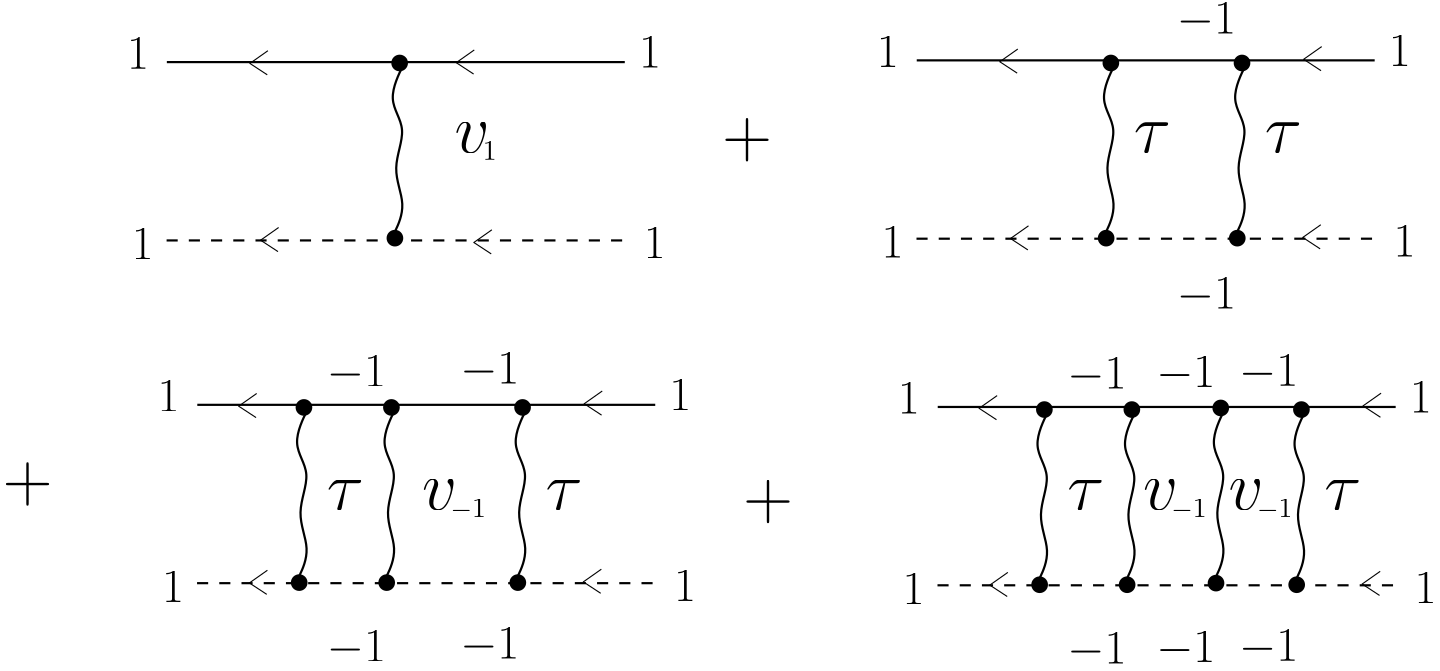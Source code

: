 <?xml version="1.0"?>
<!DOCTYPE ipe SYSTEM "ipe.dtd">
<ipe version="70010" creator="Ipe 7.0.10">
<info created="D:20111223121457" modified="D:20111223122708"/>
<ipestyle name="basic">
<symbol name="arrow/arc(spx)">
<path stroke="sym-stroke" fill="sym-stroke" pen="sym-pen">
0 0 m
-1 0.333 l
-1 -0.333 l
h
</path>
</symbol>
<symbol name="arrow/farc(spx)">
<path stroke="sym-stroke" fill="white" pen="sym-pen">
0 0 m
-1 0.333 l
-1 -0.333 l
h
</path>
</symbol>
<symbol name="mark/circle(sx)" transformations="translations">
<path fill="sym-stroke">
0.6 0 0 0.6 0 0 e
0.4 0 0 0.4 0 0 e
</path>
</symbol>
<symbol name="mark/disk(sx)" transformations="translations">
<path fill="sym-stroke">
0.6 0 0 0.6 0 0 e
</path>
</symbol>
<symbol name="mark/fdisk(sfx)" transformations="translations">
<group>
<path fill="sym-stroke" fillrule="eofill">
0.6 0 0 0.6 0 0 e
0.4 0 0 0.4 0 0 e
</path>
<path fill="sym-fill">
0.4 0 0 0.4 0 0 e
</path>
</group>
</symbol>
<symbol name="mark/box(sx)" transformations="translations">
<path fill="sym-stroke" fillrule="eofill">
-0.6 -0.6 m
0.6 -0.6 l
0.6 0.6 l
-0.6 0.6 l
h
-0.4 -0.4 m
0.4 -0.4 l
0.4 0.4 l
-0.4 0.4 l
h
</path>
</symbol>
<symbol name="mark/square(sx)" transformations="translations">
<path fill="sym-stroke">
-0.6 -0.6 m
0.6 -0.6 l
0.6 0.6 l
-0.6 0.6 l
h
</path>
</symbol>
<symbol name="mark/fsquare(sfx)" transformations="translations">
<group>
<path fill="sym-stroke" fillrule="eofill">
-0.6 -0.6 m
0.6 -0.6 l
0.6 0.6 l
-0.6 0.6 l
h
-0.4 -0.4 m
0.4 -0.4 l
0.4 0.4 l
-0.4 0.4 l
h
</path>
<path fill="sym-fill">
-0.4 -0.4 m
0.4 -0.4 l
0.4 0.4 l
-0.4 0.4 l
h
</path>
</group>
</symbol>
<symbol name="mark/cross(sx)" transformations="translations">
<group>
<path fill="sym-stroke">
-0.43 -0.57 m
0.57 0.43 l
0.43 0.57 l
-0.57 -0.43 l
h
</path>
<path fill="sym-stroke">
-0.43 0.57 m
0.57 -0.43 l
0.43 -0.57 l
-0.57 0.43 l
h
</path>
</group>
</symbol>
<symbol name="arrow/fnormal(spx)">
<path stroke="sym-stroke" fill="white" pen="sym-pen">
0 0 m
-1 0.333 l
-1 -0.333 l
h
</path>
</symbol>
<symbol name="arrow/pointed(spx)">
<path stroke="sym-stroke" fill="sym-stroke" pen="sym-pen">
0 0 m
-1 0.333 l
-0.8 0 l
-1 -0.333 l
h
</path>
</symbol>
<symbol name="arrow/fpointed(spx)">
<path stroke="sym-stroke" fill="white" pen="sym-pen">
0 0 m
-1 0.333 l
-0.8 0 l
-1 -0.333 l
h
</path>
</symbol>
<symbol name="arrow/linear(spx)">
<path stroke="sym-stroke" pen="sym-pen">
-1 0.333 m
0 0 l
-1 -0.333 l
</path>
</symbol>
<symbol name="arrow/fdouble(spx)">
<path stroke="sym-stroke" fill="white" pen="sym-pen">
0 0 m
-1 0.333 l
-1 -0.333 l
h
-1 0 m
-2 0.333 l
-2 -0.333 l
h
</path>
</symbol>
<symbol name="arrow/double(spx)">
<path stroke="sym-stroke" fill="sym-stroke" pen="sym-pen">
0 0 m
-1 0.333 l
-1 -0.333 l
h
-1 0 m
-2 0.333 l
-2 -0.333 l
h
</path>
</symbol>
<pen name="heavier" value="0.8"/>
<pen name="fat" value="1.2"/>
<pen name="ultrafat" value="2"/>
<symbolsize name="large" value="5"/>
<symbolsize name="small" value="2"/>
<symbolsize name="tiny" value="1.1"/>
<arrowsize name="large" value="10"/>
<arrowsize name="small" value="5"/>
<arrowsize name="tiny" value="3"/>
<color name="red" value="1 0 0"/>
<color name="green" value="0 1 0"/>
<color name="blue" value="0 0 1"/>
<color name="yellow" value="1 1 0"/>
<color name="orange" value="1 0.647 0"/>
<color name="gold" value="1 0.843 0"/>
<color name="purple" value="0.627 0.125 0.941"/>
<color name="gray" value="0.745"/>
<color name="brown" value="0.647 0.165 0.165"/>
<color name="navy" value="0 0 0.502"/>
<color name="pink" value="1 0.753 0.796"/>
<color name="seagreen" value="0.18 0.545 0.341"/>
<color name="turquoise" value="0.251 0.878 0.816"/>
<color name="violet" value="0.933 0.51 0.933"/>
<color name="darkblue" value="0 0 0.545"/>
<color name="darkcyan" value="0 0.545 0.545"/>
<color name="darkgray" value="0.663"/>
<color name="darkgreen" value="0 0.392 0"/>
<color name="darkmagenta" value="0.545 0 0.545"/>
<color name="darkorange" value="1 0.549 0"/>
<color name="darkred" value="0.545 0 0"/>
<color name="lightblue" value="0.678 0.847 0.902"/>
<color name="lightcyan" value="0.878 1 1"/>
<color name="lightgray" value="0.827"/>
<color name="lightgreen" value="0.565 0.933 0.565"/>
<color name="lightyellow" value="1 1 0.878"/>
<dashstyle name="dashed" value="[4] 0"/>
<dashstyle name="dotted" value="[1 3] 0"/>
<dashstyle name="dash dotted" value="[4 2 1 2] 0"/>
<dashstyle name="dash dot dotted" value="[4 2 1 2 1 2] 0"/>
<textsize name="large" value="\large"/>
<textsize name="Large" value="\Large"/>
<textsize name="LARGE" value="\LARGE"/>
<textsize name="huge" value="\huge"/>
<textsize name="Huge" value="\Huge"/>
<textsize name="small" value="\small"/>
<textsize name="footnote" value="\footnotesize"/>
<textsize name="tiny" value="\tiny"/>
<textstyle name="center" begin="\begin{center}" end="\end{center}"/>
<textstyle name="itemize" begin="\begin{itemize}" end="\end{itemize}"/>
<textstyle name="item" begin="\begin{itemize}\item{}" end="\end{itemize}"/>
<gridsize name="4 pts" value="4"/>
<gridsize name="8 pts (~3 mm)" value="8"/>
<gridsize name="16 pts (~6 mm)" value="16"/>
<gridsize name="32 pts (~12 mm)" value="32"/>
<gridsize name="10 pts (~3.5 mm)" value="10"/>
<gridsize name="20 pts (~7 mm)" value="20"/>
<gridsize name="14 pts (~5 mm)" value="14"/>
<gridsize name="28 pts (~10 mm)" value="28"/>
<gridsize name="56 pts (~20 mm)" value="56"/>
<anglesize name="90 deg" value="90"/>
<anglesize name="60 deg" value="60"/>
<anglesize name="45 deg" value="45"/>
<anglesize name="30 deg" value="30"/>
<anglesize name="22.5 deg" value="22.5"/>
<tiling name="falling" angle="-60" step="4" width="1"/>
<tiling name="rising" angle="30" step="4" width="1"/>
</ipestyle>
<page>
<layer name="alpha"/>
<view layers="alpha" active="alpha"/>
<path layer="alpha" matrix="0.338725 0 0 5.53515 54.1688 -1851.99" stroke="black" fill="white" dash="dashed" pen="heavier">
51 386 m
539 386 l
</path>
<path matrix="0.33783 0 0 -1.16685 54.302 799.184" stroke="black" pen="heavier">
51 386 m
539 386 l
</path>
<group matrix="1 0 0 1 32.2479 -225.653">
<path stroke="black" fill="white" pen="heavier" cap="1">
125.365 575.24 m
117.98 560.469
126.502 550.811
119.684 536.041
125.933 522.974
120.82 512.18 s
</path>
<use name="mark/disk(sx)" pos="123.093 574.103" size="large" stroke="black"/>
<use name="mark/disk(sx)" pos="121.389 511.044" size="large" stroke="black"/>
</group>
<group matrix="0.408549 0 0 0.277758 -20.5714 188.795">
<path stroke="black">
496.335 591.714 m
480.429 575.24 l
495.767 560.469 l
</path>
</group>
<text matrix="1 0 0 1 -316.857 -281.843" transformations="translations" pos="560 560" stroke="black" type="label" width="7.895" height="11.097" depth="0" valign="baseline" size="LARGE">$1$</text>
<text matrix="1 0 0 1 -502.831 -213.58" transformations="translations" pos="560 560" stroke="black" type="label" width="7.895" height="11.097" depth="0" valign="baseline" size="LARGE">$1$</text>
<text matrix="1 0 0 1 -501.157 -282.212" transformations="translations" pos="560 560" stroke="black" type="label" width="7.895" height="11.097" depth="0" valign="baseline" size="LARGE">$1$</text>
<text matrix="1 0 0 1 -318.531 -213.211" transformations="translations" pos="560 560" stroke="black" type="label" width="7.895" height="11.097" depth="0" valign="baseline" size="LARGE">$1$</text>
<group matrix="0.408549 0 0 0.277758 -14.2346 124.051">
<path stroke="black">
496.335 591.714 m
480.429 575.24 l
495.767 560.469 l
</path>
</group>
<group matrix="0.408549 0 0 0.277758 -91.0048 124.877">
<path stroke="black">
496.335 591.714 m
480.429 575.24 l
495.767 560.469 l
</path>
</group>
<group matrix="0.408549 0 0 0.277758 -94.862 188.52">
<path stroke="black">
496.335 591.714 m
480.429 575.24 l
495.767 560.469 l
</path>
</group>
<path matrix="0.338725 0 0 5.53515 324.131 -1851.38" stroke="black" fill="white" dash="dashed" pen="heavier">
51 386 m
539 386 l
</path>
<path matrix="0.33783 0 0 -1.16685 324.264 799.794" stroke="black" pen="heavier">
51 386 m
539 386 l
</path>
<group matrix="1 0 0 1 335.501 -225.653">
<path stroke="black" fill="white" pen="heavier" cap="1">
125.365 575.24 m
117.98 560.469
126.502 550.811
119.684 536.041
125.933 522.974
120.82 512.18 s
</path>
<use name="mark/disk(sx)" pos="123.093 574.103" size="large" stroke="black"/>
<use name="mark/disk(sx)" pos="121.389 511.044" size="large" stroke="black"/>
</group>
<group matrix="0.408549 0 0 0.277758 284.498 190.006">
<path stroke="black">
496.335 591.714 m
480.429 575.24 l
495.767 560.469 l
</path>
</group>
<text matrix="1 0 0 1 253.225 -297.194" transformations="translations" pos="213.593 613.468" stroke="black" type="label" width="13.309" height="10.672" depth="0" valign="baseline" size="Huge">$\tau$</text>
<text matrix="1 0 0 1 -46.8952 -281.238" transformations="translations" pos="560 560" stroke="black" type="label" width="7.895" height="11.097" depth="0" valign="baseline" size="LARGE">$1$</text>
<text matrix="1 0 0 1 -232.869 -212.974" transformations="translations" pos="560 560" stroke="black" type="label" width="7.895" height="11.097" depth="0" valign="baseline" size="LARGE">$1$</text>
<text matrix="1 0 0 1 -231.195 -281.607" transformations="translations" pos="560 560" stroke="black" type="label" width="7.895" height="11.097" depth="0" valign="baseline" size="LARGE">$1$</text>
<text matrix="1 0 0 1 -48.5692 -212.605" transformations="translations" pos="560 560" stroke="black" type="label" width="7.895" height="11.097" depth="0" valign="baseline" size="LARGE">$1$</text>
<group matrix="0.408549 0 0 0.277758 284.176 125.867">
<path stroke="black">
496.335 591.714 m
480.429 575.24 l
495.767 560.469 l
</path>
</group>
<group matrix="0.408549 0 0 0.277758 178.957 125.483">
<path stroke="black">
496.335 591.714 m
480.429 575.24 l
495.767 560.469 l
</path>
</group>
<group matrix="0.408549 0 0 0.277758 175.1 189.126">
<path stroke="black">
496.335 591.714 m
480.429 575.24 l
495.767 560.469 l
</path>
</group>
<text matrix="1 0 0 1 -38.527 -290.536" transformations="translations" pos="309.995 605.172" stroke="black" type="label" width="17.843" height="13.97" depth="1.57" valign="baseline" size="Huge">$+$</text>
<group matrix="1 0 0 1 288.288 -225.653">
<path stroke="black" fill="white" pen="heavier" cap="1">
125.365 575.24 m
117.98 560.469
126.502 550.811
119.684 536.041
125.933 522.974
120.82 512.18 s
</path>
<use name="mark/disk(sx)" pos="123.093 574.103" size="large" stroke="black"/>
<use name="mark/disk(sx)" pos="121.389 511.044" size="large" stroke="black"/>
</group>
<text matrix="1 0 0 1 206.012 -297.194" transformations="translations" pos="213.593 613.468" stroke="black" type="label" width="13.309" height="10.672" depth="0" valign="baseline" size="Huge">$\tau$</text>
<path matrix="0.338725 0 0 5.53515 65.131 -1975.38" stroke="black" fill="white" dash="dashed" pen="heavier">
51 386 m
539 386 l
</path>
<path matrix="0.33783 0 0 -1.16685 65.264 675.794" stroke="black" pen="heavier">
51 386 m
539 386 l
</path>
<group matrix="1 0 0 1 76.501 -349.653">
<path stroke="black" fill="white" pen="heavier" cap="1">
125.365 575.24 m
117.98 560.469
126.502 550.811
119.684 536.041
125.933 522.974
120.82 512.18 s
</path>
<use name="mark/disk(sx)" pos="123.093 574.103" size="large" stroke="black"/>
<use name="mark/disk(sx)" pos="121.389 511.044" size="large" stroke="black"/>
</group>
<group matrix="0.408549 0 0 0.277758 25.498 66.006">
<path stroke="black">
496.335 591.714 m
480.429 575.24 l
495.767 560.469 l
</path>
</group>
<text matrix="1 0 0 1 -5.775 -425.782" transformations="translations" pos="213.593 613.468" stroke="black" type="label" width="13.309" height="10.672" depth="0" valign="baseline" size="Huge">$\tau$</text>
<text matrix="1 0 0 1 -305.895 -405.238" transformations="translations" pos="560 560" stroke="black" type="label" width="7.895" height="11.097" depth="0" valign="baseline" size="LARGE">$1$</text>
<text matrix="1 0 0 1 -491.869 -336.974" transformations="translations" pos="560 560" stroke="black" type="label" width="7.895" height="11.097" depth="0" valign="baseline" size="LARGE">$1$</text>
<text matrix="1 0 0 1 -490.195 -405.607" transformations="translations" pos="560 560" stroke="black" type="label" width="7.895" height="11.097" depth="0" valign="baseline" size="LARGE">$1$</text>
<text matrix="1 0 0 1 -307.569 -336.605" transformations="translations" pos="560 560" stroke="black" type="label" width="7.895" height="11.097" depth="0" valign="baseline" size="LARGE">$1$</text>
<group matrix="0.408549 0 0 0.277758 25.176 1.867">
<path stroke="black">
496.335 591.714 m
480.429 575.24 l
495.767 560.469 l
</path>
</group>
<group matrix="0.408549 0 0 0.277758 -95.043 1.483">
<path stroke="black">
496.335 591.714 m
480.429 575.24 l
495.767 560.469 l
</path>
</group>
<group matrix="0.408549 0 0 0.277758 -98.9 65.126">
<path stroke="black">
496.335 591.714 m
480.429 575.24 l
495.767 560.469 l
</path>
</group>
<text matrix="1 0 0 1 -297.527 -414.536" transformations="translations" pos="309.995 605.172" stroke="black" type="label" width="17.843" height="13.97" depth="1.57" valign="baseline" size="Huge">$+$</text>
<group matrix="1 0 0 1 29.288 -349.653">
<path stroke="black" fill="white" pen="heavier" cap="1">
125.365 575.24 m
117.98 560.469
126.502 550.811
119.684 536.041
125.933 522.974
120.82 512.18 s
</path>
<use name="mark/disk(sx)" pos="123.093 574.103" size="large" stroke="black"/>
<use name="mark/disk(sx)" pos="121.389 511.044" size="large" stroke="black"/>
</group>
<text matrix="1 0 0 1 -124.869 -200.974" transformations="translations" pos="560 560" stroke="black" type="label" width="21.285" height="11.102" depth="1.43" valign="baseline" size="LARGE">$-1$</text>
<text matrix="1 0 0 1 -124.869 -299.974" transformations="translations" pos="560 560" stroke="black" type="label" width="21.285" height="11.102" depth="1.43" valign="baseline" size="LARGE">$-1$</text>
<text matrix="1 0 0 1 -382.869 -326.974" transformations="translations" pos="560 560" stroke="black" type="label" width="21.285" height="11.102" depth="1.43" valign="baseline" size="LARGE">$-1$</text>
<text matrix="1 0 0 1 -382.869 -425.974" transformations="translations" pos="560 560" stroke="black" type="label" width="21.285" height="11.102" depth="1.43" valign="baseline" size="LARGE">$-1$</text>
<text matrix="1 0 0 1 -430.869 -327.974" transformations="translations" pos="560 560" stroke="black" type="label" width="21.285" height="11.102" depth="1.43" valign="baseline" size="LARGE">$-1$</text>
<text matrix="1 0 0 1 -430.869 -426.974" transformations="translations" pos="560 560" stroke="black" type="label" width="21.285" height="11.102" depth="1.43" valign="baseline" size="LARGE">$-1$</text>
<group matrix="1 0 0 1 -2.20686 -349.653">
<path stroke="black" fill="white" pen="heavier" cap="1">
125.365 575.24 m
117.98 560.469
126.502 550.811
119.684 536.041
125.933 522.974
120.82 512.18 s
</path>
<use name="mark/disk(sx)" pos="123.093 574.103" size="large" stroke="black"/>
<use name="mark/disk(sx)" pos="121.389 511.044" size="large" stroke="black"/>
</group>
<text matrix="1 0 0 1 -84.4829 -425.782" transformations="translations" pos="213.593 613.468" stroke="black" type="label" width="13.309" height="10.672" depth="0" valign="baseline" size="Huge">$\tau$</text>
<path matrix="0.338725 0 0 5.53515 331.688 -1976.15" stroke="black" fill="white" dash="dashed" pen="heavier">
51 386 m
539 386 l
</path>
<path matrix="0.33783 0 0 -1.16685 331.821 675.026" stroke="black" pen="heavier">
51 386 m
539 386 l
</path>
<group matrix="1 0 0 1 356.885 -350.421">
<path stroke="black" fill="white" pen="heavier" cap="1">
125.365 575.24 m
117.98 560.469
126.502 550.811
119.684 536.041
125.933 522.974
120.82 512.18 s
</path>
<use name="mark/disk(sx)" pos="123.093 574.103" size="large" stroke="black"/>
<use name="mark/disk(sx)" pos="121.389 511.044" size="large" stroke="black"/>
</group>
<group matrix="0.408549 0 0 0.277758 305.882 65.2376">
<path stroke="black">
496.335 591.714 m
480.429 575.24 l
495.767 560.469 l
</path>
</group>
<text matrix="1 0 0 1 274.609 -425.782" transformations="translations" pos="213.593 613.468" stroke="black" type="label" width="13.309" height="10.672" depth="0" valign="baseline" size="Huge">$\tau$</text>
<text matrix="1 0 0 1 -39.3382 -406.006" transformations="translations" pos="560 560" stroke="black" type="label" width="7.895" height="11.097" depth="0" valign="baseline" size="LARGE">$1$</text>
<text matrix="1 0 0 1 -225.312 -337.742" transformations="translations" pos="560 560" stroke="black" type="label" width="7.895" height="11.097" depth="0" valign="baseline" size="LARGE">$1$</text>
<text matrix="1 0 0 1 -223.638 -406.375" transformations="translations" pos="560 560" stroke="black" type="label" width="7.895" height="11.097" depth="0" valign="baseline" size="LARGE">$1$</text>
<text matrix="1 0 0 1 -41.0122 -337.373" transformations="translations" pos="560 560" stroke="black" type="label" width="7.895" height="11.097" depth="0" valign="baseline" size="LARGE">$1$</text>
<group matrix="0.408549 0 0 0.277758 305.56 1.09857">
<path stroke="black">
496.335 591.714 m
480.429 575.24 l
495.767 560.469 l
</path>
</group>
<group matrix="0.408549 0 0 0.277758 171.514 0.714571">
<path stroke="black">
496.335 591.714 m
480.429 575.24 l
495.767 560.469 l
</path>
</group>
<group matrix="0.408549 0 0 0.277758 167.657 64.3576">
<path stroke="black">
496.335 591.714 m
480.429 575.24 l
495.767 560.469 l
</path>
</group>
<text matrix="1 0 0 1 -30.9702 -420.784" transformations="translations" pos="309.995 605.172" stroke="black" type="label" width="17.843" height="13.97" depth="1.57" valign="baseline" size="Huge">$+$</text>
<group matrix="1 0 0 1 295.845 -350.421">
<path stroke="black" fill="white" pen="heavier" cap="1">
125.365 575.24 m
117.98 560.469
126.502 550.811
119.684 536.041
125.933 522.974
120.82 512.18 s
</path>
<use name="mark/disk(sx)" pos="123.093 574.103" size="large" stroke="black"/>
<use name="mark/disk(sx)" pos="121.389 511.044" size="large" stroke="black"/>
</group>
<text matrix="1 0 0 1 -102.485 -327.742" transformations="translations" pos="560 560" stroke="black" type="label" width="21.285" height="11.102" depth="1.43" valign="baseline" size="LARGE">$-1$</text>
<text matrix="1 0 0 1 -102.485 -426.742" transformations="translations" pos="560 560" stroke="black" type="label" width="21.285" height="11.102" depth="1.43" valign="baseline" size="LARGE">$-1$</text>
<text matrix="1 0 0 1 -164.312 -328.742" transformations="translations" pos="560 560" stroke="black" type="label" width="21.285" height="11.102" depth="1.43" valign="baseline" size="LARGE">$-1$</text>
<text matrix="1 0 0 1 -164.312 -427.742" transformations="translations" pos="560 560" stroke="black" type="label" width="21.285" height="11.102" depth="1.43" valign="baseline" size="LARGE">$-1$</text>
<group matrix="1 0 0 1 264.35 -350.421">
<path stroke="black" fill="white" pen="heavier" cap="1">
125.365 575.24 m
117.98 560.469
126.502 550.811
119.684 536.041
125.933 522.974
120.82 512.18 s
</path>
<use name="mark/disk(sx)" pos="123.093 574.103" size="large" stroke="black"/>
<use name="mark/disk(sx)" pos="121.389 511.044" size="large" stroke="black"/>
</group>
<text matrix="1 0 0 1 182.074 -425.782" transformations="translations" pos="213.593 613.468" stroke="black" type="label" width="13.309" height="10.672" depth="0" valign="baseline" size="Huge">$\tau$</text>
<group matrix="1 0 0 1 327.846 -349.839">
<path stroke="black" fill="white" pen="heavier" cap="1">
125.365 575.24 m
117.98 560.469
126.502 550.811
119.684 536.041
125.933 522.974
120.82 512.18 s
</path>
<use name="mark/disk(sx)" pos="123.093 574.103" size="large" stroke="black"/>
<use name="mark/disk(sx)" pos="121.389 511.044" size="large" stroke="black"/>
</group>
<text matrix="1 0 0 1 -132.311 -328.16" transformations="translations" pos="560 560" stroke="black" type="label" width="21.285" height="11.102" depth="1.43" valign="baseline" size="LARGE">$-1$</text>
<text matrix="1 0 0 1 -132.311 -427.16" transformations="translations" pos="560 560" stroke="black" type="label" width="21.285" height="11.102" depth="1.43" valign="baseline" size="LARGE">$-1$</text>
<group>
<text matrix="1 0 0 1 -38.527 -297.196" transformations="translations" pos="213.593 613.468" stroke="black" type="label" width="12.623" height="10.672" depth="0" valign="baseline" size="Huge">$v$</text>
<text matrix="1 0 0 1 -24.4371 -3.49102" transformations="translations" pos="209.71 317.098" stroke="black" type="label" width="4.981" height="6.42" depth="0" valign="baseline">$1$</text>
</group>
<group matrix="1 0 0 1 -11.6367 -128.586">
<text matrix="1 0 0 1 -38.527 -297.196" transformations="translations" pos="213.593 613.468" stroke="black" type="label" width="12.623" height="10.672" depth="0" valign="baseline" size="Huge">$v$</text>
<text matrix="1 0 0 1 -24.4371 -3.49102" transformations="translations" pos="209.71 317.098" stroke="black" type="label" width="12.73" height="6.421" depth="0.83" valign="baseline">$-1$</text>
</group>
<group matrix="1 0 0 1 247.862 -128.586">
<text matrix="1 0 0 1 -38.527 -297.196" transformations="translations" pos="213.593 613.468" stroke="black" type="label" width="12.623" height="10.672" depth="0" valign="baseline" size="Huge">$v$</text>
<text matrix="1 0 0 1 -24.4371 -3.49102" transformations="translations" pos="209.71 317.098" stroke="black" type="label" width="12.73" height="6.421" depth="0.83" valign="baseline">$-1$</text>
</group>
<group matrix="1 0 0 1 278.699 -128.586">
<text matrix="1 0 0 1 -38.527 -297.196" transformations="translations" pos="213.593 613.468" stroke="black" type="label" width="12.623" height="10.672" depth="0" valign="baseline" size="Huge">$v$</text>
<text matrix="1 0 0 1 -24.4371 -3.49102" transformations="translations" pos="209.71 317.098" stroke="black" type="label" width="12.73" height="6.421" depth="0.83" valign="baseline">$-1$</text>
</group>
</page>
</ipe>

